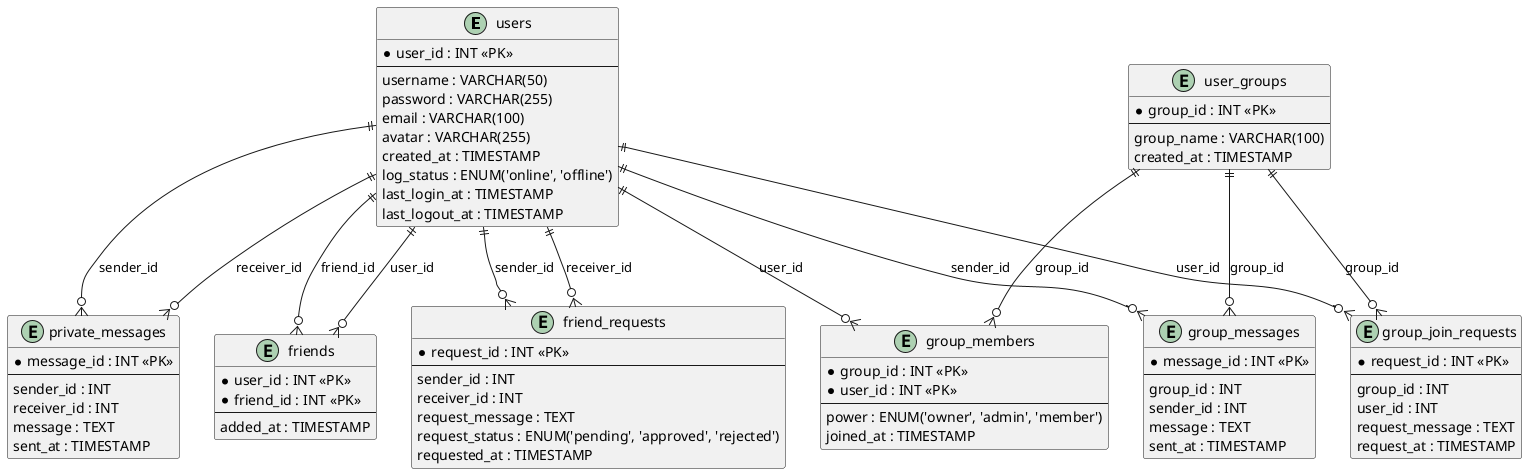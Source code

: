 @startuml 用户-群组设计

entity "users" {
    * user_id : INT <<PK>>
    --
    username : VARCHAR(50)
    password : VARCHAR(255)
    email : VARCHAR(100)
    avatar : VARCHAR(255)
    created_at : TIMESTAMP
    log_status : ENUM('online', 'offline')
    last_login_at : TIMESTAMP
    last_logout_at : TIMESTAMP
}

entity "private_messages" {
    * message_id : INT <<PK>>
    --
    sender_id : INT
    receiver_id : INT
    message : TEXT
    sent_at : TIMESTAMP
}

entity "user_groups" {
    * group_id : INT <<PK>>
    --
    group_name : VARCHAR(100)
    created_at : TIMESTAMP
}

entity "group_members" {
    * group_id : INT <<PK>>
    * user_id : INT <<PK>>
    --
    power : ENUM('owner', 'admin', 'member')
    joined_at : TIMESTAMP
}

entity "group_messages" {
    * message_id : INT <<PK>>
    --
    group_id : INT
    sender_id : INT
    message : TEXT
    sent_at : TIMESTAMP
}

entity "group_join_requests" {
    * request_id : INT <<PK>>
    --
    group_id : INT
    user_id : INT
    request_message : TEXT
    request_at : TIMESTAMP
}

entity "friend_requests" {
    * request_id : INT <<PK>>
    --
    sender_id : INT
    receiver_id : INT
    request_message : TEXT
    request_status : ENUM('pending', 'approved', 'rejected')
    requested_at : TIMESTAMP
}

entity "friends" {
    * user_id : INT <<PK>>
    * friend_id : INT <<PK>>
    --
    added_at : TIMESTAMP
}

users ||--o{ private_messages : "sender_id"
users ||--o{ private_messages : "receiver_id"
users ||--o{ group_members : "user_id"
users ||--o{ group_messages : "sender_id"
users ||--o{ group_join_requests : "user_id"
users ||--o{ friend_requests : "sender_id"
users ||--o{ friend_requests : "receiver_id"
users ||--o{ friends : "user_id"
users ||--o{ friends : "friend_id"
user_groups ||--o{ group_members : "group_id"
user_groups ||--o{ group_messages : "group_id"
user_groups ||--o{ group_join_requests : "group_id"

@enduml